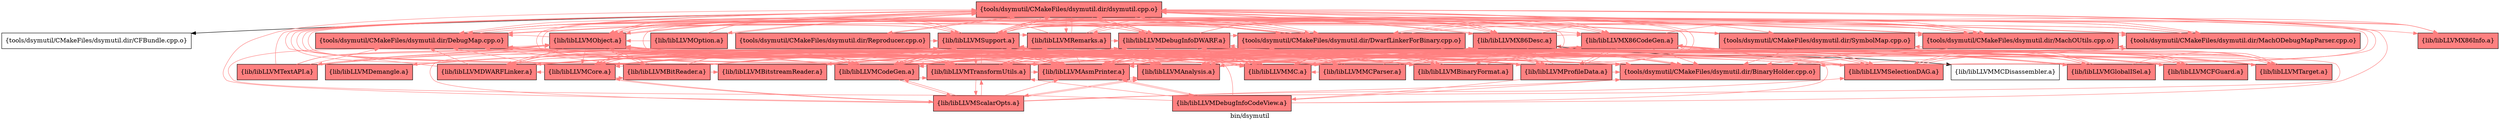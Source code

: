 digraph "bin/dsymutil" {
	label="bin/dsymutil";
	{ rank=same; Node0x560723ed3808;  }
	{ rank=same; Node0x560723ed1c88; Node0x560723ed23b8; Node0x560723ed2b38; Node0x560723ed0bf8; Node0x560723ed1378; Node0x560723ed1b48; Node0x560723ec6ce8; Node0x560723ecbba8; Node0x560723eccaf8; Node0x560723ecc5a8; Node0x560723ee7c18; Node0x560723ee9428; Node0x560723ee7178; Node0x560723ee7628; Node0x560723ee66d8;  }
	{ rank=same; Node0x560723ed3da8; Node0x560723ee8578; Node0x560723ee8a28; Node0x560723ee8028; Node0x560723ee8ed8; Node0x560723ec86d8; Node0x560723ee6ea8; Node0x560723ed9438; Node0x560723ed3038; Node0x560723ee64a8; Node0x560723ed9938; Node0x560723ec8bd8; Node0x560723ed2d18; Node0x560723ee5ff8; Node0x560723eca118; Node0x560723ec84f8; Node0x560723ed3ad8; Node0x560723ec7ff8; Node0x560723ec9178; Node0x560723ecaa78;  }

	Node0x560723ed3808 [shape=record,shape=box,style=filled,fillcolor="1.000000 0.5 1",group=1,label="{tools/dsymutil/CMakeFiles/dsymutil.dir/dsymutil.cpp.o}"];
	Node0x560723ed3808 -> Node0x560723ed1c88;
	Node0x560723ed3808 -> Node0x560723ed23b8[color="1.000000 0.5 1"];
	Node0x560723ed3808 -> Node0x560723ed2b38[color="1.000000 0.5 1"];
	Node0x560723ed3808 -> Node0x560723ed0bf8[color="1.000000 0.5 1"];
	Node0x560723ed3808 -> Node0x560723ed1378[color="1.000000 0.5 1"];
	Node0x560723ed3808 -> Node0x560723ed1b48[color="1.000000 0.5 1"];
	Node0x560723ed3808 -> Node0x560723ec6ce8[color="1.000000 0.5 1"];
	Node0x560723ed3808 -> Node0x560723ecbba8[color="1.000000 0.5 1"];
	Node0x560723ed3808 -> Node0x560723eccaf8[color="1.000000 0.5 1"];
	Node0x560723ed3808 -> Node0x560723ecc5a8[color="1.000000 0.5 1"];
	Node0x560723ed3808 -> Node0x560723ee7c18[color="1.000000 0.5 1"];
	Node0x560723ed3808 -> Node0x560723ee9428[color="1.000000 0.5 1"];
	Node0x560723ed3808 -> Node0x560723ee7178[color="1.000000 0.5 1"];
	Node0x560723ed3808 -> Node0x560723ee7628[color="1.000000 0.5 1"];
	Node0x560723ed3808 -> Node0x560723ee66d8[color="1.000000 0.5 1"];
	Node0x560723ed1c88 [shape=record,shape=box,group=0,label="{tools/dsymutil/CMakeFiles/dsymutil.dir/CFBundle.cpp.o}"];
	Node0x560723ed23b8 [shape=record,shape=box,style=filled,fillcolor="1.000000 0.5 1",group=1,label="{tools/dsymutil/CMakeFiles/dsymutil.dir/DebugMap.cpp.o}"];
	Node0x560723ed23b8 -> Node0x560723ed3808[color="1.000000 0.5 1"];
	Node0x560723ed23b8 -> Node0x560723ed3da8[color="1.000000 0.5 1"];
	Node0x560723ed23b8 -> Node0x560723ee7c18[color="1.000000 0.5 1"];
	Node0x560723ed23b8 -> Node0x560723ee66d8[color="1.000000 0.5 1"];
	Node0x560723ed2b38 [shape=record,shape=box,style=filled,fillcolor="1.000000 0.5 1",group=1,label="{tools/dsymutil/CMakeFiles/dsymutil.dir/DwarfLinkerForBinary.cpp.o}"];
	Node0x560723ed2b38 -> Node0x560723ed3808[color="1.000000 0.5 1"];
	Node0x560723ed2b38 -> Node0x560723ed3da8[color="1.000000 0.5 1"];
	Node0x560723ed2b38 -> Node0x560723ed23b8[color="1.000000 0.5 1"];
	Node0x560723ed2b38 -> Node0x560723ed1378[color="1.000000 0.5 1"];
	Node0x560723ed2b38 -> Node0x560723ec6ce8[color="1.000000 0.5 1"];
	Node0x560723ed2b38 -> Node0x560723ee7c18[color="1.000000 0.5 1"];
	Node0x560723ed2b38 -> Node0x560723ee9428[color="1.000000 0.5 1"];
	Node0x560723ed2b38 -> Node0x560723ee8578[color="1.000000 0.5 1"];
	Node0x560723ed2b38 -> Node0x560723ee8a28[color="1.000000 0.5 1"];
	Node0x560723ed2b38 -> Node0x560723ee7628[color="1.000000 0.5 1"];
	Node0x560723ed2b38 -> Node0x560723ee66d8[color="1.000000 0.5 1"];
	Node0x560723ed0bf8 [shape=record,shape=box,style=filled,fillcolor="1.000000 0.5 1",group=1,label="{tools/dsymutil/CMakeFiles/dsymutil.dir/MachODebugMapParser.cpp.o}"];
	Node0x560723ed0bf8 -> Node0x560723ed3808[color="1.000000 0.5 1"];
	Node0x560723ed0bf8 -> Node0x560723ed3da8[color="1.000000 0.5 1"];
	Node0x560723ed0bf8 -> Node0x560723ed23b8[color="1.000000 0.5 1"];
	Node0x560723ed0bf8 -> Node0x560723ed1378[color="1.000000 0.5 1"];
	Node0x560723ed0bf8 -> Node0x560723ee7c18[color="1.000000 0.5 1"];
	Node0x560723ed0bf8 -> Node0x560723ee66d8[color="1.000000 0.5 1"];
	Node0x560723ed1378 [shape=record,shape=box,style=filled,fillcolor="1.000000 0.5 1",group=1,label="{tools/dsymutil/CMakeFiles/dsymutil.dir/MachOUtils.cpp.o}"];
	Node0x560723ed1378 -> Node0x560723ed3808[color="1.000000 0.5 1"];
	Node0x560723ed1378 -> Node0x560723ed3da8[color="1.000000 0.5 1"];
	Node0x560723ed1378 -> Node0x560723ed23b8[color="1.000000 0.5 1"];
	Node0x560723ed1378 -> Node0x560723ed2b38[color="1.000000 0.5 1"];
	Node0x560723ed1378 -> Node0x560723ed0bf8[color="1.000000 0.5 1"];
	Node0x560723ed1378 -> Node0x560723ec6ce8[color="1.000000 0.5 1"];
	Node0x560723ed1378 -> Node0x560723ee7c18[color="1.000000 0.5 1"];
	Node0x560723ed1378 -> Node0x560723ee8a28[color="1.000000 0.5 1"];
	Node0x560723ed1378 -> Node0x560723ee8028[color="1.000000 0.5 1"];
	Node0x560723ed1378 -> Node0x560723ee66d8[color="1.000000 0.5 1"];
	Node0x560723ed1b48 [shape=record,shape=box,style=filled,fillcolor="1.000000 0.5 1",group=1,label="{tools/dsymutil/CMakeFiles/dsymutil.dir/Reproducer.cpp.o}"];
	Node0x560723ed1b48 -> Node0x560723ed3808[color="1.000000 0.5 1"];
	Node0x560723ed1b48 -> Node0x560723ed3da8[color="1.000000 0.5 1"];
	Node0x560723ed1b48 -> Node0x560723ee66d8[color="1.000000 0.5 1"];
	Node0x560723ec6ce8 [shape=record,shape=box,style=filled,fillcolor="1.000000 0.5 1",group=1,label="{tools/dsymutil/CMakeFiles/dsymutil.dir/SymbolMap.cpp.o}"];
	Node0x560723ec6ce8 -> Node0x560723ed3808[color="1.000000 0.5 1"];
	Node0x560723ec6ce8 -> Node0x560723ed3da8[color="1.000000 0.5 1"];
	Node0x560723ec6ce8 -> Node0x560723ed1378[color="1.000000 0.5 1"];
	Node0x560723ec6ce8 -> Node0x560723ee66d8[color="1.000000 0.5 1"];
	Node0x560723ecbba8 [shape=record,shape=box,style=filled,fillcolor="1.000000 0.5 1",group=1,label="{lib/libLLVMX86CodeGen.a}"];
	Node0x560723ecbba8 -> Node0x560723eccaf8[color="1.000000 0.5 1"];
	Node0x560723ecbba8 -> Node0x560723ecc5a8[color="1.000000 0.5 1"];
	Node0x560723ecbba8 -> Node0x560723ee8ed8[color="1.000000 0.5 1"];
	Node0x560723ecbba8 -> Node0x560723ee8a28[color="1.000000 0.5 1"];
	Node0x560723ecbba8 -> Node0x560723ee8028[color="1.000000 0.5 1"];
	Node0x560723ecbba8 -> Node0x560723ee66d8[color="1.000000 0.5 1"];
	Node0x560723ecbba8 -> Node0x560723ec86d8[color="1.000000 0.5 1"];
	Node0x560723ecbba8 -> Node0x560723ee6ea8[color="1.000000 0.5 1"];
	Node0x560723ecbba8 -> Node0x560723ed9438[color="1.000000 0.5 1"];
	Node0x560723ecbba8 -> Node0x560723ed3038[color="1.000000 0.5 1"];
	Node0x560723ecbba8 -> Node0x560723ee64a8[color="1.000000 0.5 1"];
	Node0x560723ecbba8 -> Node0x560723ed9938[color="1.000000 0.5 1"];
	Node0x560723ecbba8 -> Node0x560723ed3da8[color="1.000000 0.5 1"];
	Node0x560723ecbba8 -> Node0x560723ec8bd8[color="1.000000 0.5 1"];
	Node0x560723ecbba8 -> Node0x560723ed2d18[color="1.000000 0.5 1"];
	Node0x560723eccaf8 [shape=record,shape=box,style=filled,fillcolor="1.000000 0.5 1",group=1,label="{lib/libLLVMX86Desc.a}"];
	Node0x560723eccaf8 -> Node0x560723ed3808[color="1.000000 0.5 1"];
	Node0x560723eccaf8 -> Node0x560723ed23b8[color="1.000000 0.5 1"];
	Node0x560723eccaf8 -> Node0x560723ee8a28[color="1.000000 0.5 1"];
	Node0x560723eccaf8 -> Node0x560723ee66d8[color="1.000000 0.5 1"];
	Node0x560723eccaf8 -> Node0x560723ecbba8[color="1.000000 0.5 1"];
	Node0x560723eccaf8 -> Node0x560723ecc5a8[color="1.000000 0.5 1"];
	Node0x560723eccaf8 -> Node0x560723ee5ff8;
	Node0x560723eccaf8 -> Node0x560723eca118[color="1.000000 0.5 1"];
	Node0x560723ecc5a8 [shape=record,shape=box,style=filled,fillcolor="1.000000 0.5 1",group=1,label="{lib/libLLVMX86Info.a}"];
	Node0x560723ecc5a8 -> Node0x560723ee66d8[color="1.000000 0.5 1"];
	Node0x560723ee7c18 [shape=record,shape=box,style=filled,fillcolor="1.000000 0.5 1",group=1,label="{lib/libLLVMObject.a}"];
	Node0x560723ee7c18 -> Node0x560723ed3808[color="1.000000 0.5 1"];
	Node0x560723ee7c18 -> Node0x560723ed3da8[color="1.000000 0.5 1"];
	Node0x560723ee7c18 -> Node0x560723ed23b8[color="1.000000 0.5 1"];
	Node0x560723ee7c18 -> Node0x560723ed2b38[color="1.000000 0.5 1"];
	Node0x560723ee7c18 -> Node0x560723ee66d8[color="1.000000 0.5 1"];
	Node0x560723ee7c18 -> Node0x560723eca118[color="1.000000 0.5 1"];
	Node0x560723ee7c18 -> Node0x560723ed0bf8[color="1.000000 0.5 1"];
	Node0x560723ee7c18 -> Node0x560723eccaf8[color="1.000000 0.5 1"];
	Node0x560723ee7c18 -> Node0x560723ee8ed8[color="1.000000 0.5 1"];
	Node0x560723ee7c18 -> Node0x560723ee8a28[color="1.000000 0.5 1"];
	Node0x560723ee7c18 -> Node0x560723ec84f8[color="1.000000 0.5 1"];
	Node0x560723ee7c18 -> Node0x560723ec86d8[color="1.000000 0.5 1"];
	Node0x560723ee7c18 -> Node0x560723ecbba8[color="1.000000 0.5 1"];
	Node0x560723ee7c18 -> Node0x560723ee8578[color="1.000000 0.5 1"];
	Node0x560723ee7c18 -> Node0x560723ed3ad8[color="1.000000 0.5 1"];
	Node0x560723ee7c18 -> Node0x560723ee9428[color="1.000000 0.5 1"];
	Node0x560723ee7c18 -> Node0x560723ec7ff8[color="1.000000 0.5 1"];
	Node0x560723ee9428 [shape=record,shape=box,style=filled,fillcolor="1.000000 0.5 1",group=1,label="{lib/libLLVMDebugInfoDWARF.a}"];
	Node0x560723ee9428 -> Node0x560723ee66d8[color="1.000000 0.5 1"];
	Node0x560723ee9428 -> Node0x560723eca118[color="1.000000 0.5 1"];
	Node0x560723ee9428 -> Node0x560723ed3808[color="1.000000 0.5 1"];
	Node0x560723ee9428 -> Node0x560723ed3da8[color="1.000000 0.5 1"];
	Node0x560723ee9428 -> Node0x560723ed23b8[color="1.000000 0.5 1"];
	Node0x560723ee9428 -> Node0x560723ed2b38[color="1.000000 0.5 1"];
	Node0x560723ee9428 -> Node0x560723ed0bf8[color="1.000000 0.5 1"];
	Node0x560723ee9428 -> Node0x560723ee8ed8[color="1.000000 0.5 1"];
	Node0x560723ee9428 -> Node0x560723ee7c18[color="1.000000 0.5 1"];
	Node0x560723ee9428 -> Node0x560723eccaf8[color="1.000000 0.5 1"];
	Node0x560723ee9428 -> Node0x560723ee8a28[color="1.000000 0.5 1"];
	Node0x560723ee9428 -> Node0x560723ecbba8[color="1.000000 0.5 1"];
	Node0x560723ee7178 [shape=record,shape=box,style=filled,fillcolor="1.000000 0.5 1",group=1,label="{lib/libLLVMOption.a}"];
	Node0x560723ee7178 -> Node0x560723ecbba8[color="1.000000 0.5 1"];
	Node0x560723ee7178 -> Node0x560723ee66d8[color="1.000000 0.5 1"];
	Node0x560723ee7178 -> Node0x560723ed3808[color="1.000000 0.5 1"];
	Node0x560723ee7178 -> Node0x560723ee7c18[color="1.000000 0.5 1"];
	Node0x560723ee7628 [shape=record,shape=box,style=filled,fillcolor="1.000000 0.5 1",group=1,label="{lib/libLLVMRemarks.a}"];
	Node0x560723ee7628 -> Node0x560723ee9428[color="1.000000 0.5 1"];
	Node0x560723ee7628 -> Node0x560723ee66d8[color="1.000000 0.5 1"];
	Node0x560723ee7628 -> Node0x560723ed3808[color="1.000000 0.5 1"];
	Node0x560723ee7628 -> Node0x560723ed3da8[color="1.000000 0.5 1"];
	Node0x560723ee7628 -> Node0x560723ed2b38[color="1.000000 0.5 1"];
	Node0x560723ee7628 -> Node0x560723ed23b8[color="1.000000 0.5 1"];
	Node0x560723ee7628 -> Node0x560723ee7c18[color="1.000000 0.5 1"];
	Node0x560723ee7628 -> Node0x560723ec9178[color="1.000000 0.5 1"];
	Node0x560723ee7628 -> Node0x560723ed1378[color="1.000000 0.5 1"];
	Node0x560723ee7628 -> Node0x560723ee8028[color="1.000000 0.5 1"];
	Node0x560723ee7628 -> Node0x560723ee8a28[color="1.000000 0.5 1"];
	Node0x560723ee66d8 [shape=record,shape=box,style=filled,fillcolor="1.000000 0.5 1",group=1,label="{lib/libLLVMSupport.a}"];
	Node0x560723ee66d8 -> Node0x560723ed3808[color="1.000000 0.5 1"];
	Node0x560723ee66d8 -> Node0x560723ed3da8[color="1.000000 0.5 1"];
	Node0x560723ee66d8 -> Node0x560723ecbba8[color="1.000000 0.5 1"];
	Node0x560723ee66d8 -> Node0x560723ee7c18[color="1.000000 0.5 1"];
	Node0x560723ee66d8 -> Node0x560723ee8ed8[color="1.000000 0.5 1"];
	Node0x560723ee66d8 -> Node0x560723ee8028[color="1.000000 0.5 1"];
	Node0x560723ee66d8 -> Node0x560723ee9428[color="1.000000 0.5 1"];
	Node0x560723ee66d8 -> Node0x560723ee8a28[color="1.000000 0.5 1"];
	Node0x560723ee66d8 -> Node0x560723ed23b8[color="1.000000 0.5 1"];
	Node0x560723ee66d8 -> Node0x560723ed2b38[color="1.000000 0.5 1"];
	Node0x560723ee66d8 -> Node0x560723ee8578[color="1.000000 0.5 1"];
	Node0x560723ee66d8 -> Node0x560723ed0bf8[color="1.000000 0.5 1"];
	Node0x560723ee66d8 -> Node0x560723eccaf8[color="1.000000 0.5 1"];
	Node0x560723ee66d8 -> Node0x560723ee7628[color="1.000000 0.5 1"];
	Node0x560723ee66d8 -> Node0x560723ed1378[color="1.000000 0.5 1"];
	Node0x560723ee66d8 -> Node0x560723ed2d18[color="1.000000 0.5 1"];
	Node0x560723ee66d8 -> Node0x560723ecaa78[color="1.000000 0.5 1"];
	Node0x560723ee66d8 -> Node0x560723ec8bd8[color="1.000000 0.5 1"];
	Node0x560723ed3da8 [shape=record,shape=box,style=filled,fillcolor="1.000000 0.5 1",group=1,label="{tools/dsymutil/CMakeFiles/dsymutil.dir/BinaryHolder.cpp.o}"];
	Node0x560723ed3da8 -> Node0x560723ed3808[color="1.000000 0.5 1"];
	Node0x560723ed3da8 -> Node0x560723ee7c18[color="1.000000 0.5 1"];
	Node0x560723ed3da8 -> Node0x560723ee66d8[color="1.000000 0.5 1"];
	Node0x560723ee8578 [shape=record,shape=box,style=filled,fillcolor="1.000000 0.5 1",group=1,label="{lib/libLLVMDWARFLinker.a}"];
	Node0x560723ee8578 -> Node0x560723ed3808[color="1.000000 0.5 1"];
	Node0x560723ee8578 -> Node0x560723ed3da8[color="1.000000 0.5 1"];
	Node0x560723ee8578 -> Node0x560723ed23b8[color="1.000000 0.5 1"];
	Node0x560723ee8578 -> Node0x560723ed2b38[color="1.000000 0.5 1"];
	Node0x560723ee8578 -> Node0x560723ee8ed8[color="1.000000 0.5 1"];
	Node0x560723ee8578 -> Node0x560723ee9428[color="1.000000 0.5 1"];
	Node0x560723ee8578 -> Node0x560723ee8028[color="1.000000 0.5 1"];
	Node0x560723ee8578 -> Node0x560723ee66d8[color="1.000000 0.5 1"];
	Node0x560723ee8578 -> Node0x560723eca118[color="1.000000 0.5 1"];
	Node0x560723ee8578 -> Node0x560723eccaf8[color="1.000000 0.5 1"];
	Node0x560723ee8578 -> Node0x560723ee8a28[color="1.000000 0.5 1"];
	Node0x560723ee8a28 [shape=record,shape=box,style=filled,fillcolor="1.000000 0.5 1",group=1,label="{lib/libLLVMMC.a}"];
	Node0x560723ee8a28 -> Node0x560723eccaf8[color="1.000000 0.5 1"];
	Node0x560723ee8a28 -> Node0x560723ee66d8[color="1.000000 0.5 1"];
	Node0x560723ee8a28 -> Node0x560723ed3808[color="1.000000 0.5 1"];
	Node0x560723ee8a28 -> Node0x560723ed3da8[color="1.000000 0.5 1"];
	Node0x560723ee8a28 -> Node0x560723ee8ed8[color="1.000000 0.5 1"];
	Node0x560723ee8a28 -> Node0x560723ed23b8[color="1.000000 0.5 1"];
	Node0x560723ee8a28 -> Node0x560723ee9428[color="1.000000 0.5 1"];
	Node0x560723ee8a28 -> Node0x560723ee8578[color="1.000000 0.5 1"];
	Node0x560723ee8a28 -> Node0x560723ecbba8[color="1.000000 0.5 1"];
	Node0x560723ee8a28 -> Node0x560723eca118[color="1.000000 0.5 1"];
	Node0x560723ee8028 [shape=record,shape=box,style=filled,fillcolor="1.000000 0.5 1",group=1,label="{lib/libLLVMCodeGen.a}"];
	Node0x560723ee8028 -> Node0x560723ecbba8[color="1.000000 0.5 1"];
	Node0x560723ee8028 -> Node0x560723ee66d8[color="1.000000 0.5 1"];
	Node0x560723ee8028 -> Node0x560723ed3038[color="1.000000 0.5 1"];
	Node0x560723ee8028 -> Node0x560723ec86d8[color="1.000000 0.5 1"];
	Node0x560723ee8028 -> Node0x560723ee8578[color="1.000000 0.5 1"];
	Node0x560723ee8028 -> Node0x560723ee8a28[color="1.000000 0.5 1"];
	Node0x560723ee8028 -> Node0x560723ee8ed8[color="1.000000 0.5 1"];
	Node0x560723ee8028 -> Node0x560723ed2d18[color="1.000000 0.5 1"];
	Node0x560723ee8028 -> Node0x560723ed23b8[color="1.000000 0.5 1"];
	Node0x560723ee8028 -> Node0x560723eccaf8[color="1.000000 0.5 1"];
	Node0x560723ee8028 -> Node0x560723ee6ea8[color="1.000000 0.5 1"];
	Node0x560723ee8028 -> Node0x560723ed3808[color="1.000000 0.5 1"];
	Node0x560723ee8028 -> Node0x560723ed3da8[color="1.000000 0.5 1"];
	Node0x560723ee8028 -> Node0x560723ee9428[color="1.000000 0.5 1"];
	Node0x560723ee8028 -> Node0x560723ee7c18[color="1.000000 0.5 1"];
	Node0x560723ee8028 -> Node0x560723ed0bf8[color="1.000000 0.5 1"];
	Node0x560723ee8028 -> Node0x560723ec8bd8[color="1.000000 0.5 1"];
	Node0x560723ee8028 -> Node0x560723ed1c38[color="1.000000 0.5 1"];
	Node0x560723ee8ed8 [shape=record,shape=box,style=filled,fillcolor="1.000000 0.5 1",group=1,label="{lib/libLLVMAsmPrinter.a}"];
	Node0x560723ee8ed8 -> Node0x560723ed3808[color="1.000000 0.5 1"];
	Node0x560723ee8ed8 -> Node0x560723ed23b8[color="1.000000 0.5 1"];
	Node0x560723ee8ed8 -> Node0x560723ecbba8[color="1.000000 0.5 1"];
	Node0x560723ee8ed8 -> Node0x560723eccaf8[color="1.000000 0.5 1"];
	Node0x560723ee8ed8 -> Node0x560723ee8a28[color="1.000000 0.5 1"];
	Node0x560723ee8ed8 -> Node0x560723ee8028[color="1.000000 0.5 1"];
	Node0x560723ee8ed8 -> Node0x560723ee7628[color="1.000000 0.5 1"];
	Node0x560723ee8ed8 -> Node0x560723ee66d8[color="1.000000 0.5 1"];
	Node0x560723ee8ed8 -> Node0x560723ee6ea8[color="1.000000 0.5 1"];
	Node0x560723ee8ed8 -> Node0x560723ed3038[color="1.000000 0.5 1"];
	Node0x560723ee8ed8 -> Node0x560723ec86d8[color="1.000000 0.5 1"];
	Node0x560723ee8ed8 -> Node0x560723eca118[color="1.000000 0.5 1"];
	Node0x560723ee8ed8 -> Node0x560723ed3ad8[color="1.000000 0.5 1"];
	Node0x560723ee8ed8 -> Node0x560723ed2b38[color="1.000000 0.5 1"];
	Node0x560723ee8ed8 -> Node0x560723ee9428[color="1.000000 0.5 1"];
	Node0x560723ee8ed8 -> Node0x560723ec7698[color="1.000000 0.5 1"];
	Node0x560723ec86d8 [shape=record,shape=box,style=filled,fillcolor="1.000000 0.5 1",group=1,label="{lib/libLLVMCore.a}"];
	Node0x560723ec86d8 -> Node0x560723ee66d8[color="1.000000 0.5 1"];
	Node0x560723ec86d8 -> Node0x560723ed3808[color="1.000000 0.5 1"];
	Node0x560723ec86d8 -> Node0x560723ecbba8[color="1.000000 0.5 1"];
	Node0x560723ec86d8 -> Node0x560723ee8ed8[color="1.000000 0.5 1"];
	Node0x560723ec86d8 -> Node0x560723ee9428[color="1.000000 0.5 1"];
	Node0x560723ec86d8 -> Node0x560723ee8028[color="1.000000 0.5 1"];
	Node0x560723ec86d8 -> Node0x560723ed9438[color="1.000000 0.5 1"];
	Node0x560723ec86d8 -> Node0x560723ed3038[color="1.000000 0.5 1"];
	Node0x560723ec86d8 -> Node0x560723eca118[color="1.000000 0.5 1"];
	Node0x560723ec86d8 -> Node0x560723eccaf8[color="1.000000 0.5 1"];
	Node0x560723ec86d8 -> Node0x560723ed2d18[color="1.000000 0.5 1"];
	Node0x560723ec86d8 -> Node0x560723ed3da8[color="1.000000 0.5 1"];
	Node0x560723ec86d8 -> Node0x560723ed9938[color="1.000000 0.5 1"];
	Node0x560723ec86d8 -> Node0x560723ed23b8[color="1.000000 0.5 1"];
	Node0x560723ec86d8 -> Node0x560723ee7628[color="1.000000 0.5 1"];
	Node0x560723ec86d8 -> Node0x560723ec84f8[color="1.000000 0.5 1"];
	Node0x560723ec86d8 -> Node0x560723ee8578[color="1.000000 0.5 1"];
	Node0x560723ec86d8 -> Node0x560723ed1c38[color="1.000000 0.5 1"];
	Node0x560723ee6ea8 [shape=record,shape=box,style=filled,fillcolor="1.000000 0.5 1",group=1,label="{lib/libLLVMTarget.a}"];
	Node0x560723ee6ea8 -> Node0x560723ecbba8[color="1.000000 0.5 1"];
	Node0x560723ee6ea8 -> Node0x560723ee8ed8[color="1.000000 0.5 1"];
	Node0x560723ee6ea8 -> Node0x560723ee8a28[color="1.000000 0.5 1"];
	Node0x560723ee6ea8 -> Node0x560723ee66d8[color="1.000000 0.5 1"];
	Node0x560723ee6ea8 -> Node0x560723ec86d8[color="1.000000 0.5 1"];
	Node0x560723ee6ea8 -> Node0x560723ee8578[color="1.000000 0.5 1"];
	Node0x560723ee6ea8 -> Node0x560723ee8028[color="1.000000 0.5 1"];
	Node0x560723ee6ea8 -> Node0x560723ed3038[color="1.000000 0.5 1"];
	Node0x560723ed9438 [shape=record,shape=box,style=filled,fillcolor="1.000000 0.5 1",group=1,label="{lib/libLLVMSelectionDAG.a}"];
	Node0x560723ed9438 -> Node0x560723ecbba8[color="1.000000 0.5 1"];
	Node0x560723ed9438 -> Node0x560723ee8028[color="1.000000 0.5 1"];
	Node0x560723ed9438 -> Node0x560723ee66d8[color="1.000000 0.5 1"];
	Node0x560723ed9438 -> Node0x560723ed3038[color="1.000000 0.5 1"];
	Node0x560723ed9438 -> Node0x560723ec86d8[color="1.000000 0.5 1"];
	Node0x560723ed9438 -> Node0x560723ee8a28[color="1.000000 0.5 1"];
	Node0x560723ed9438 -> Node0x560723ee8ed8[color="1.000000 0.5 1"];
	Node0x560723ed9438 -> Node0x560723ee9428[color="1.000000 0.5 1"];
	Node0x560723ed9438 -> Node0x560723ee64a8[color="1.000000 0.5 1"];
	Node0x560723ed9438 -> Node0x560723ee6ea8[color="1.000000 0.5 1"];
	Node0x560723ed9438 -> Node0x560723ed2d18[color="1.000000 0.5 1"];
	Node0x560723ed9438 -> Node0x560723ed3808[color="1.000000 0.5 1"];
	Node0x560723ed9438 -> Node0x560723ee7c18[color="1.000000 0.5 1"];
	Node0x560723ed3038 [shape=record,shape=box,style=filled,fillcolor="1.000000 0.5 1",group=1,label="{lib/libLLVMAnalysis.a}"];
	Node0x560723ed3038 -> Node0x560723ecbba8[color="1.000000 0.5 1"];
	Node0x560723ed3038 -> Node0x560723ee66d8[color="1.000000 0.5 1"];
	Node0x560723ed3038 -> Node0x560723ec86d8[color="1.000000 0.5 1"];
	Node0x560723ed3038 -> Node0x560723ed3808[color="1.000000 0.5 1"];
	Node0x560723ed3038 -> Node0x560723ed3da8[color="1.000000 0.5 1"];
	Node0x560723ed3038 -> Node0x560723ee8028[color="1.000000 0.5 1"];
	Node0x560723ed3038 -> Node0x560723ed2d18[color="1.000000 0.5 1"];
	Node0x560723ed3038 -> Node0x560723ed9438[color="1.000000 0.5 1"];
	Node0x560723ed3038 -> Node0x560723ee64a8[color="1.000000 0.5 1"];
	Node0x560723ed3038 -> Node0x560723ee8ed8[color="1.000000 0.5 1"];
	Node0x560723ed3038 -> Node0x560723ed1c38[color="1.000000 0.5 1"];
	Node0x560723ed3038 -> Node0x560723ec8bd8[color="1.000000 0.5 1"];
	Node0x560723ed3038 -> Node0x560723ee8578[color="1.000000 0.5 1"];
	Node0x560723ed3038 -> Node0x560723ee7c18[color="1.000000 0.5 1"];
	Node0x560723ee64a8 [shape=record,shape=box,style=filled,fillcolor="1.000000 0.5 1",group=1,label="{lib/libLLVMGlobalISel.a}"];
	Node0x560723ee64a8 -> Node0x560723ecbba8[color="1.000000 0.5 1"];
	Node0x560723ee64a8 -> Node0x560723ee8028[color="1.000000 0.5 1"];
	Node0x560723ee64a8 -> Node0x560723ee66d8[color="1.000000 0.5 1"];
	Node0x560723ee64a8 -> Node0x560723ec86d8[color="1.000000 0.5 1"];
	Node0x560723ee64a8 -> Node0x560723ee8ed8[color="1.000000 0.5 1"];
	Node0x560723ee64a8 -> Node0x560723ee8a28[color="1.000000 0.5 1"];
	Node0x560723ee64a8 -> Node0x560723ee6ea8[color="1.000000 0.5 1"];
	Node0x560723ee64a8 -> Node0x560723ed9438[color="1.000000 0.5 1"];
	Node0x560723ee64a8 -> Node0x560723ed3038[color="1.000000 0.5 1"];
	Node0x560723ee64a8 -> Node0x560723ed3da8[color="1.000000 0.5 1"];
	Node0x560723ee64a8 -> Node0x560723ed2d18[color="1.000000 0.5 1"];
	Node0x560723ed9938 [shape=record,shape=box,style=filled,fillcolor="1.000000 0.5 1",group=1,label="{lib/libLLVMCFGuard.a}"];
	Node0x560723ed9938 -> Node0x560723ecbba8[color="1.000000 0.5 1"];
	Node0x560723ed9938 -> Node0x560723ee66d8[color="1.000000 0.5 1"];
	Node0x560723ed9938 -> Node0x560723ec86d8[color="1.000000 0.5 1"];
	Node0x560723ec8bd8 [shape=record,shape=box,style=filled,fillcolor="1.000000 0.5 1",group=1,label="{lib/libLLVMProfileData.a}"];
	Node0x560723ec8bd8 -> Node0x560723ed3808[color="1.000000 0.5 1"];
	Node0x560723ec8bd8 -> Node0x560723ed3da8[color="1.000000 0.5 1"];
	Node0x560723ec8bd8 -> Node0x560723ecbba8[color="1.000000 0.5 1"];
	Node0x560723ec8bd8 -> Node0x560723ee7c18[color="1.000000 0.5 1"];
	Node0x560723ec8bd8 -> Node0x560723ee8028[color="1.000000 0.5 1"];
	Node0x560723ec8bd8 -> Node0x560723ee66d8[color="1.000000 0.5 1"];
	Node0x560723ec8bd8 -> Node0x560723ec86d8[color="1.000000 0.5 1"];
	Node0x560723ec8bd8 -> Node0x560723ed23b8[color="1.000000 0.5 1"];
	Node0x560723ec8bd8 -> Node0x560723eccaf8[color="1.000000 0.5 1"];
	Node0x560723ec8bd8 -> Node0x560723ee9428[color="1.000000 0.5 1"];
	Node0x560723ec8bd8 -> Node0x560723ee8ed8[color="1.000000 0.5 1"];
	Node0x560723ec8bd8 -> Node0x560723ee8a28[color="1.000000 0.5 1"];
	Node0x560723ec8bd8 -> Node0x560723ec7698[color="1.000000 0.5 1"];
	Node0x560723ed2d18 [shape=record,shape=box,style=filled,fillcolor="1.000000 0.5 1",group=1,label="{lib/libLLVMTransformUtils.a}"];
	Node0x560723ed2d18 -> Node0x560723ed3da8[color="1.000000 0.5 1"];
	Node0x560723ed2d18 -> Node0x560723ecbba8[color="1.000000 0.5 1"];
	Node0x560723ed2d18 -> Node0x560723ee8028[color="1.000000 0.5 1"];
	Node0x560723ed2d18 -> Node0x560723ee66d8[color="1.000000 0.5 1"];
	Node0x560723ed2d18 -> Node0x560723ed3038[color="1.000000 0.5 1"];
	Node0x560723ed2d18 -> Node0x560723ec86d8[color="1.000000 0.5 1"];
	Node0x560723ed2d18 -> Node0x560723ed1c38[color="1.000000 0.5 1"];
	Node0x560723ed2d18 -> Node0x560723ed3808[color="1.000000 0.5 1"];
	Node0x560723ed2d18 -> Node0x560723ee8ed8[color="1.000000 0.5 1"];
	Node0x560723ed2d18 -> Node0x560723ed9438[color="1.000000 0.5 1"];
	Node0x560723ed2d18 -> Node0x560723ed9938[color="1.000000 0.5 1"];
	Node0x560723ed2d18 -> Node0x560723ee9428[color="1.000000 0.5 1"];
	Node0x560723ed2d18 -> Node0x560723ee7c18[color="1.000000 0.5 1"];
	Node0x560723ed2d18 -> Node0x560723ee7628[color="1.000000 0.5 1"];
	Node0x560723ee5ff8 [shape=record,shape=box,group=0,label="{lib/libLLVMMCDisassembler.a}"];
	Node0x560723eca118 [shape=record,shape=box,style=filled,fillcolor="1.000000 0.5 1",group=1,label="{lib/libLLVMBinaryFormat.a}"];
	Node0x560723eca118 -> Node0x560723ec86d8[color="1.000000 0.5 1"];
	Node0x560723eca118 -> Node0x560723ee9428[color="1.000000 0.5 1"];
	Node0x560723eca118 -> Node0x560723ee66d8[color="1.000000 0.5 1"];
	Node0x560723eca118 -> Node0x560723ed3da8[color="1.000000 0.5 1"];
	Node0x560723ed3ad8 [shape=record,shape=box,style=filled,fillcolor="1.000000 0.5 1",group=1,label="{lib/libLLVMMCParser.a}"];
	Node0x560723ed3ad8 -> Node0x560723ed3808[color="1.000000 0.5 1"];
	Node0x560723ed3ad8 -> Node0x560723ed3da8[color="1.000000 0.5 1"];
	Node0x560723ed3ad8 -> Node0x560723ed23b8[color="1.000000 0.5 1"];
	Node0x560723ed3ad8 -> Node0x560723ecbba8[color="1.000000 0.5 1"];
	Node0x560723ed3ad8 -> Node0x560723ee8ed8[color="1.000000 0.5 1"];
	Node0x560723ed3ad8 -> Node0x560723ee8578[color="1.000000 0.5 1"];
	Node0x560723ed3ad8 -> Node0x560723ee8a28[color="1.000000 0.5 1"];
	Node0x560723ed3ad8 -> Node0x560723ee7c18[color="1.000000 0.5 1"];
	Node0x560723ed3ad8 -> Node0x560723ee66d8[color="1.000000 0.5 1"];
	Node0x560723ed3ad8 -> Node0x560723eccaf8[color="1.000000 0.5 1"];
	Node0x560723ec7698 [shape=record,shape=box,style=filled,fillcolor="1.000000 0.5 1",group=1,label="{lib/libLLVMDebugInfoCodeView.a}"];
	Node0x560723ec7698 -> Node0x560723ed3808[color="1.000000 0.5 1"];
	Node0x560723ec7698 -> Node0x560723ee7c18[color="1.000000 0.5 1"];
	Node0x560723ec7698 -> Node0x560723ee66d8[color="1.000000 0.5 1"];
	Node0x560723ec7698 -> Node0x560723ee8ed8[color="1.000000 0.5 1"];
	Node0x560723ec7698 -> Node0x560723ee9428[color="1.000000 0.5 1"];
	Node0x560723ec7698 -> Node0x560723ed3da8[color="1.000000 0.5 1"];
	Node0x560723ec7698 -> Node0x560723ed2d18[color="1.000000 0.5 1"];
	Node0x560723ec84f8 [shape=record,shape=box,style=filled,fillcolor="1.000000 0.5 1",group=1,label="{lib/libLLVMBitReader.a}"];
	Node0x560723ec84f8 -> Node0x560723ed3808[color="1.000000 0.5 1"];
	Node0x560723ec84f8 -> Node0x560723ed3da8[color="1.000000 0.5 1"];
	Node0x560723ec84f8 -> Node0x560723ed23b8[color="1.000000 0.5 1"];
	Node0x560723ec84f8 -> Node0x560723ed2b38[color="1.000000 0.5 1"];
	Node0x560723ec84f8 -> Node0x560723ecbba8[color="1.000000 0.5 1"];
	Node0x560723ec84f8 -> Node0x560723ee8ed8[color="1.000000 0.5 1"];
	Node0x560723ec84f8 -> Node0x560723ee7c18[color="1.000000 0.5 1"];
	Node0x560723ec84f8 -> Node0x560723ee9428[color="1.000000 0.5 1"];
	Node0x560723ec84f8 -> Node0x560723ee8028[color="1.000000 0.5 1"];
	Node0x560723ec84f8 -> Node0x560723ee7628[color="1.000000 0.5 1"];
	Node0x560723ec84f8 -> Node0x560723ee66d8[color="1.000000 0.5 1"];
	Node0x560723ec84f8 -> Node0x560723ed3038[color="1.000000 0.5 1"];
	Node0x560723ec84f8 -> Node0x560723ec86d8[color="1.000000 0.5 1"];
	Node0x560723ec84f8 -> Node0x560723ec9178[color="1.000000 0.5 1"];
	Node0x560723ec7ff8 [shape=record,shape=box,style=filled,fillcolor="1.000000 0.5 1",group=1,label="{lib/libLLVMTextAPI.a}"];
	Node0x560723ec7ff8 -> Node0x560723ee66d8[color="1.000000 0.5 1"];
	Node0x560723ec7ff8 -> Node0x560723ed3808[color="1.000000 0.5 1"];
	Node0x560723ec7ff8 -> Node0x560723ed3da8[color="1.000000 0.5 1"];
	Node0x560723ec7ff8 -> Node0x560723ed23b8[color="1.000000 0.5 1"];
	Node0x560723ec7ff8 -> Node0x560723ee7c18[color="1.000000 0.5 1"];
	Node0x560723ec7ff8 -> Node0x560723ee8028[color="1.000000 0.5 1"];
	Node0x560723ec7ff8 -> Node0x560723ee9428[color="1.000000 0.5 1"];
	Node0x560723ec7ff8 -> Node0x560723ed2d18[color="1.000000 0.5 1"];
	Node0x560723ec7ff8 -> Node0x560723eccaf8[color="1.000000 0.5 1"];
	Node0x560723ed1c38 [shape=record,shape=box,style=filled,fillcolor="1.000000 0.5 1",group=1,label="{lib/libLLVMScalarOpts.a}"];
	Node0x560723ed1c38 -> Node0x560723ecbba8[color="1.000000 0.5 1"];
	Node0x560723ed1c38 -> Node0x560723ee8028[color="1.000000 0.5 1"];
	Node0x560723ed1c38 -> Node0x560723ee66d8[color="1.000000 0.5 1"];
	Node0x560723ed1c38 -> Node0x560723ed2d18[color="1.000000 0.5 1"];
	Node0x560723ed1c38 -> Node0x560723ed3038[color="1.000000 0.5 1"];
	Node0x560723ed1c38 -> Node0x560723ec86d8[color="1.000000 0.5 1"];
	Node0x560723ed1c38 -> Node0x560723ed3da8[color="1.000000 0.5 1"];
	Node0x560723ed1c38 -> Node0x560723ee8ed8[color="1.000000 0.5 1"];
	Node0x560723ed1c38 -> Node0x560723ed9438[color="1.000000 0.5 1"];
	Node0x560723ed1c38 -> Node0x560723ed3808[color="1.000000 0.5 1"];
	Node0x560723ec9178 [shape=record,shape=box,style=filled,fillcolor="1.000000 0.5 1",group=1,label="{lib/libLLVMBitstreamReader.a}"];
	Node0x560723ec9178 -> Node0x560723ed3808[color="1.000000 0.5 1"];
	Node0x560723ec9178 -> Node0x560723ed23b8[color="1.000000 0.5 1"];
	Node0x560723ec9178 -> Node0x560723ed2b38[color="1.000000 0.5 1"];
	Node0x560723ec9178 -> Node0x560723ee9428[color="1.000000 0.5 1"];
	Node0x560723ec9178 -> Node0x560723ee7628[color="1.000000 0.5 1"];
	Node0x560723ec9178 -> Node0x560723ee66d8[color="1.000000 0.5 1"];
	Node0x560723ecaa78 [shape=record,shape=box,style=filled,fillcolor="1.000000 0.5 1",group=1,label="{lib/libLLVMDemangle.a}"];
	Node0x560723ecaa78 -> Node0x560723ee66d8[color="1.000000 0.5 1"];
}

